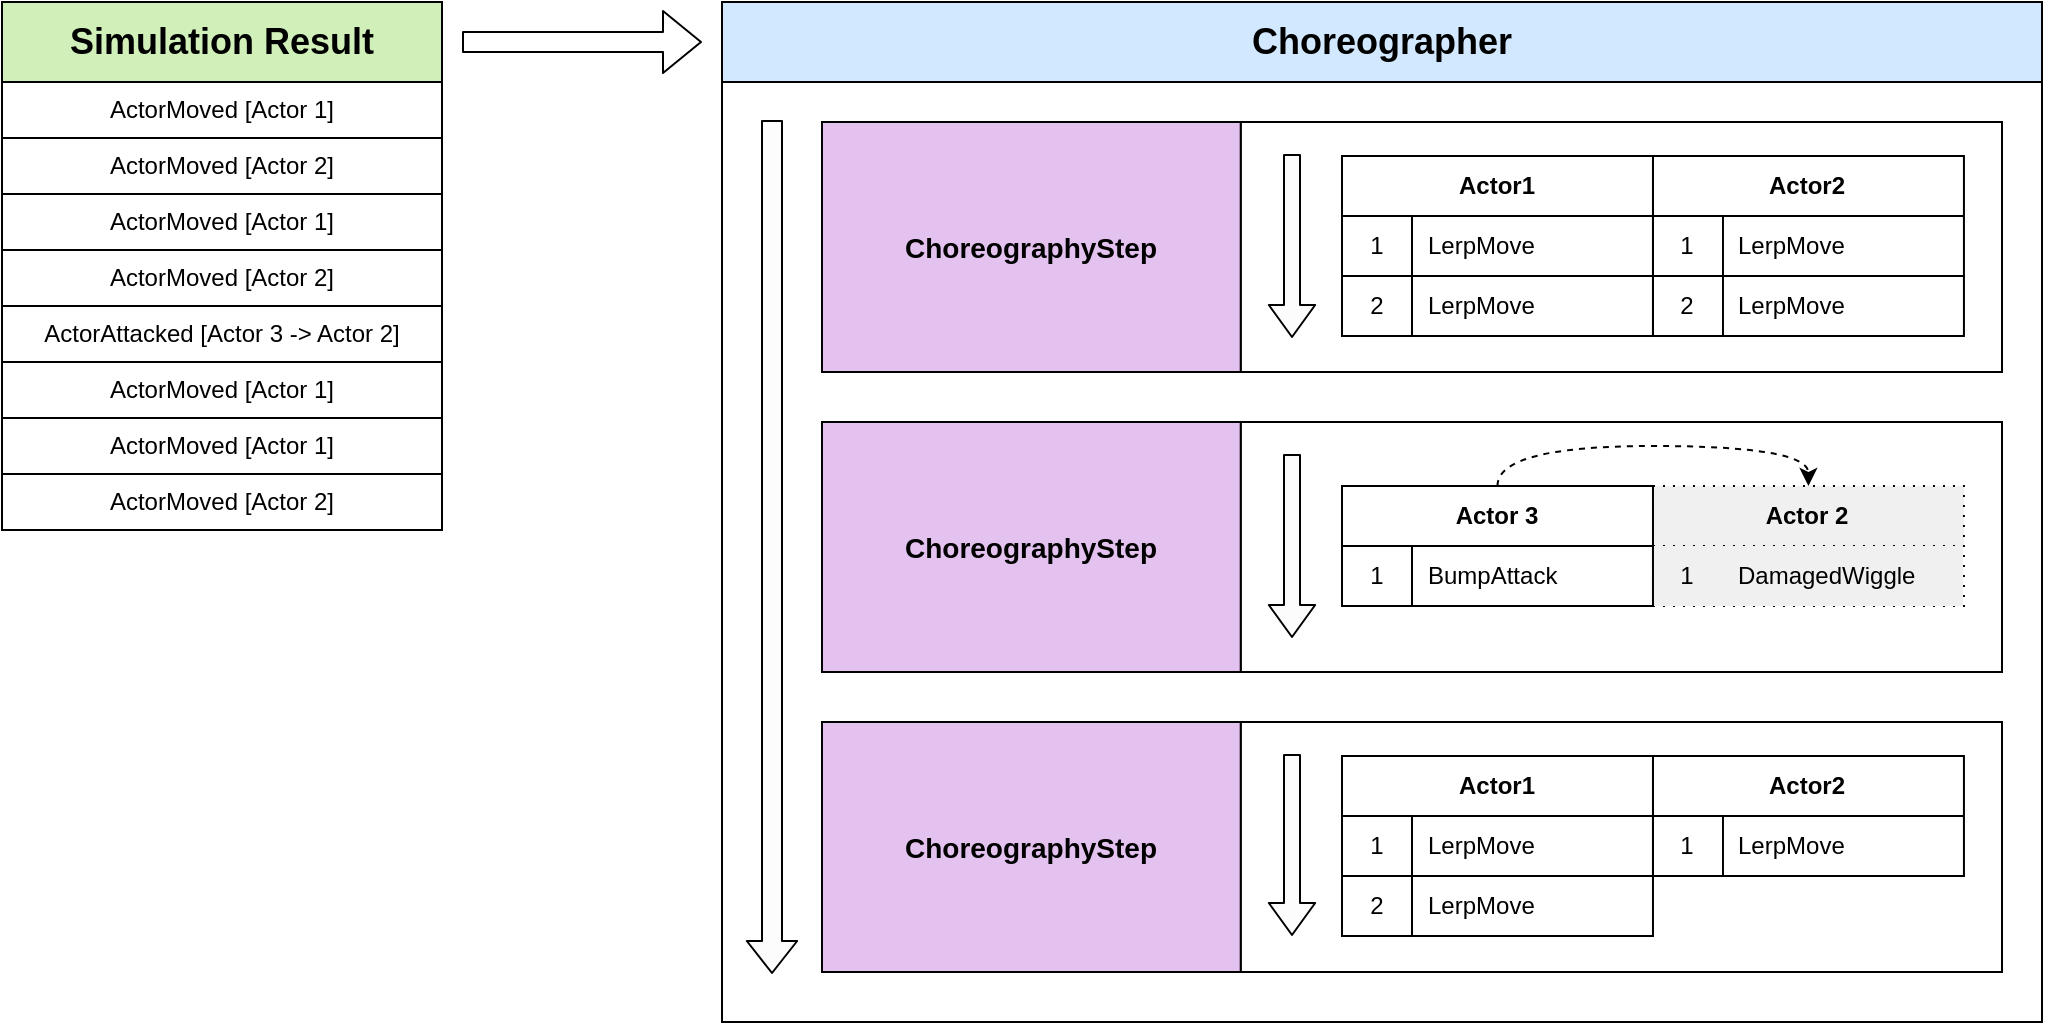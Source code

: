 <mxfile version="13.3.6" type="device"><diagram id="U3pj-1Ayf8hVvgpEcyo1" name="Page-1"><mxGraphModel dx="1185" dy="641" grid="1" gridSize="10" guides="1" tooltips="1" connect="1" arrows="1" fold="1" page="1" pageScale="1" pageWidth="850" pageHeight="1100" math="0" shadow="0"><root><mxCell id="0"/><mxCell id="1" parent="0"/><mxCell id="A-Leleq0GdTwZKGm6zOS-128" value="" style="shape=flexArrow;endArrow=classic;html=1;fontColor=#000000;" edge="1" parent="1"><mxGeometry width="50" height="50" relative="1" as="geometry"><mxPoint x="230" y="20" as="sourcePoint"/><mxPoint x="350" y="20" as="targetPoint"/></mxGeometry></mxCell><mxCell id="A-Leleq0GdTwZKGm6zOS-135" value="" style="group" vertex="1" connectable="0" parent="1"><mxGeometry width="220" height="180" as="geometry"/></mxCell><mxCell id="A-Leleq0GdTwZKGm6zOS-4" value="" style="shape=table;html=1;whiteSpace=wrap;startSize=0;container=1;collapsible=0;childLayout=tableLayout;" vertex="1" parent="A-Leleq0GdTwZKGm6zOS-135"><mxGeometry y="40" width="220" height="224" as="geometry"/></mxCell><mxCell id="A-Leleq0GdTwZKGm6zOS-19" style="shape=partialRectangle;html=1;whiteSpace=wrap;collapsible=0;dropTarget=0;pointerEvents=0;fillColor=none;top=0;left=0;bottom=0;right=0;points=[[0,0.5],[1,0.5]];portConstraint=eastwest;" vertex="1" parent="A-Leleq0GdTwZKGm6zOS-4"><mxGeometry width="220" height="28" as="geometry"/></mxCell><mxCell id="A-Leleq0GdTwZKGm6zOS-20" value="ActorMoved [Actor 1]" style="shape=partialRectangle;html=1;whiteSpace=wrap;connectable=0;fillColor=none;top=0;left=0;bottom=0;right=0;overflow=hidden;" vertex="1" parent="A-Leleq0GdTwZKGm6zOS-19"><mxGeometry width="220" height="28" as="geometry"/></mxCell><mxCell id="A-Leleq0GdTwZKGm6zOS-17" style="shape=partialRectangle;html=1;whiteSpace=wrap;collapsible=0;dropTarget=0;pointerEvents=0;fillColor=none;top=0;left=0;bottom=0;right=0;points=[[0,0.5],[1,0.5]];portConstraint=eastwest;" vertex="1" parent="A-Leleq0GdTwZKGm6zOS-4"><mxGeometry y="28" width="220" height="28" as="geometry"/></mxCell><mxCell id="A-Leleq0GdTwZKGm6zOS-18" value="&lt;span&gt;ActorMoved [Actor 2]&lt;/span&gt;" style="shape=partialRectangle;html=1;whiteSpace=wrap;connectable=0;fillColor=none;top=0;left=0;bottom=0;right=0;overflow=hidden;" vertex="1" parent="A-Leleq0GdTwZKGm6zOS-17"><mxGeometry width="220" height="28" as="geometry"/></mxCell><mxCell id="A-Leleq0GdTwZKGm6zOS-9" value="" style="shape=partialRectangle;html=1;whiteSpace=wrap;collapsible=0;dropTarget=0;pointerEvents=0;fillColor=none;top=0;left=0;bottom=0;right=0;points=[[0,0.5],[1,0.5]];portConstraint=eastwest;" vertex="1" parent="A-Leleq0GdTwZKGm6zOS-4"><mxGeometry y="56" width="220" height="28" as="geometry"/></mxCell><mxCell id="A-Leleq0GdTwZKGm6zOS-10" value="&lt;span&gt;ActorMoved [Actor 1]&lt;/span&gt;" style="shape=partialRectangle;html=1;whiteSpace=wrap;connectable=0;fillColor=none;top=0;left=0;bottom=0;right=0;overflow=hidden;" vertex="1" parent="A-Leleq0GdTwZKGm6zOS-9"><mxGeometry width="220" height="28" as="geometry"/></mxCell><mxCell id="A-Leleq0GdTwZKGm6zOS-13" value="" style="shape=partialRectangle;html=1;whiteSpace=wrap;collapsible=0;dropTarget=0;pointerEvents=0;fillColor=none;top=0;left=0;bottom=0;right=0;points=[[0,0.5],[1,0.5]];portConstraint=eastwest;" vertex="1" parent="A-Leleq0GdTwZKGm6zOS-4"><mxGeometry y="84" width="220" height="28" as="geometry"/></mxCell><mxCell id="A-Leleq0GdTwZKGm6zOS-14" value="&lt;span&gt;ActorMoved [Actor 2]&lt;/span&gt;" style="shape=partialRectangle;html=1;whiteSpace=wrap;connectable=0;fillColor=none;top=0;left=0;bottom=0;right=0;overflow=hidden;" vertex="1" parent="A-Leleq0GdTwZKGm6zOS-13"><mxGeometry width="220" height="28" as="geometry"/></mxCell><mxCell id="A-Leleq0GdTwZKGm6zOS-5" value="" style="shape=partialRectangle;html=1;whiteSpace=wrap;collapsible=0;dropTarget=0;pointerEvents=0;fillColor=none;top=0;left=0;bottom=0;right=0;points=[[0,0.5],[1,0.5]];portConstraint=eastwest;" vertex="1" parent="A-Leleq0GdTwZKGm6zOS-4"><mxGeometry y="112" width="220" height="28" as="geometry"/></mxCell><mxCell id="A-Leleq0GdTwZKGm6zOS-6" value="ActorAttacked [Actor 3 -&amp;gt; Actor 2]" style="shape=partialRectangle;html=1;whiteSpace=wrap;connectable=0;fillColor=none;top=0;left=0;bottom=0;right=0;overflow=hidden;" vertex="1" parent="A-Leleq0GdTwZKGm6zOS-5"><mxGeometry width="220" height="28" as="geometry"/></mxCell><mxCell id="A-Leleq0GdTwZKGm6zOS-138" style="shape=partialRectangle;html=1;whiteSpace=wrap;collapsible=0;dropTarget=0;pointerEvents=0;fillColor=none;top=0;left=0;bottom=0;right=0;points=[[0,0.5],[1,0.5]];portConstraint=eastwest;" vertex="1" parent="A-Leleq0GdTwZKGm6zOS-4"><mxGeometry y="140" width="220" height="28" as="geometry"/></mxCell><mxCell id="A-Leleq0GdTwZKGm6zOS-139" value="&lt;span&gt;ActorMoved [Actor 1]&lt;/span&gt;" style="shape=partialRectangle;html=1;whiteSpace=wrap;connectable=0;fillColor=none;top=0;left=0;bottom=0;right=0;overflow=hidden;" vertex="1" parent="A-Leleq0GdTwZKGm6zOS-138"><mxGeometry width="220" height="28" as="geometry"/></mxCell><mxCell id="A-Leleq0GdTwZKGm6zOS-140" style="shape=partialRectangle;html=1;whiteSpace=wrap;collapsible=0;dropTarget=0;pointerEvents=0;fillColor=none;top=0;left=0;bottom=0;right=0;points=[[0,0.5],[1,0.5]];portConstraint=eastwest;" vertex="1" parent="A-Leleq0GdTwZKGm6zOS-4"><mxGeometry y="168" width="220" height="28" as="geometry"/></mxCell><mxCell id="A-Leleq0GdTwZKGm6zOS-141" value="ActorMoved [Actor 1]" style="shape=partialRectangle;html=1;whiteSpace=wrap;connectable=0;fillColor=none;top=0;left=0;bottom=0;right=0;overflow=hidden;" vertex="1" parent="A-Leleq0GdTwZKGm6zOS-140"><mxGeometry width="220" height="28" as="geometry"/></mxCell><mxCell id="A-Leleq0GdTwZKGm6zOS-161" style="shape=partialRectangle;html=1;whiteSpace=wrap;collapsible=0;dropTarget=0;pointerEvents=0;fillColor=none;top=0;left=0;bottom=0;right=0;points=[[0,0.5],[1,0.5]];portConstraint=eastwest;" vertex="1" parent="A-Leleq0GdTwZKGm6zOS-4"><mxGeometry y="196" width="220" height="28" as="geometry"/></mxCell><mxCell id="A-Leleq0GdTwZKGm6zOS-162" value="ActorMoved [Actor 2]" style="shape=partialRectangle;html=1;whiteSpace=wrap;connectable=0;fillColor=none;top=0;left=0;bottom=0;right=0;overflow=hidden;" vertex="1" parent="A-Leleq0GdTwZKGm6zOS-161"><mxGeometry width="220" height="28" as="geometry"/></mxCell><mxCell id="A-Leleq0GdTwZKGm6zOS-134" value="&lt;b&gt;&lt;font style=&quot;font-size: 18px&quot;&gt;Simulation Result&lt;/font&gt;&lt;/b&gt;" style="rounded=0;whiteSpace=wrap;html=1;shadow=0;glass=0;comic=0;sketch=0;strokeWidth=1;gradientColor=none;fontColor=#000000;fillColor=#D1F0B9;" vertex="1" parent="A-Leleq0GdTwZKGm6zOS-135"><mxGeometry width="220" height="40" as="geometry"/></mxCell><mxCell id="A-Leleq0GdTwZKGm6zOS-137" value="" style="group" vertex="1" connectable="0" parent="1"><mxGeometry x="360" width="660" height="510" as="geometry"/></mxCell><mxCell id="A-Leleq0GdTwZKGm6zOS-60" value="&lt;b&gt;&lt;font style=&quot;font-size: 18px&quot;&gt;Choreographer&lt;/font&gt;&lt;/b&gt;" style="rounded=0;whiteSpace=wrap;html=1;glass=0;shadow=0;sketch=0;perimeter=stepPerimeter;comic=0;fillColor=#D1E8FF;" vertex="1" parent="A-Leleq0GdTwZKGm6zOS-137"><mxGeometry width="660" height="40" as="geometry"/></mxCell><mxCell id="A-Leleq0GdTwZKGm6zOS-61" value="" style="rounded=0;whiteSpace=wrap;html=1;" vertex="1" parent="A-Leleq0GdTwZKGm6zOS-137"><mxGeometry y="40" width="660" height="470" as="geometry"/></mxCell><mxCell id="A-Leleq0GdTwZKGm6zOS-83" value="" style="group" vertex="1" connectable="0" parent="A-Leleq0GdTwZKGm6zOS-137"><mxGeometry x="50" y="210" width="590" height="125" as="geometry"/></mxCell><mxCell id="A-Leleq0GdTwZKGm6zOS-84" value="" style="rounded=0;whiteSpace=wrap;html=1;" vertex="1" parent="A-Leleq0GdTwZKGm6zOS-83"><mxGeometry x="209.355" width="380.645" height="125" as="geometry"/></mxCell><mxCell id="A-Leleq0GdTwZKGm6zOS-99" value="&lt;b&gt;&lt;font style=&quot;font-size: 14px&quot;&gt;ChoreographyStep&lt;/font&gt;&lt;/b&gt;" style="rounded=0;whiteSpace=wrap;html=1;fillColor=#E4C2F0;" vertex="1" parent="A-Leleq0GdTwZKGm6zOS-83"><mxGeometry width="209.355" height="125" as="geometry"/></mxCell><mxCell id="A-Leleq0GdTwZKGm6zOS-150" value="" style="group" vertex="1" connectable="0" parent="A-Leleq0GdTwZKGm6zOS-83"><mxGeometry x="260" y="32" width="310.97" height="60" as="geometry"/></mxCell><mxCell id="A-Leleq0GdTwZKGm6zOS-121" value="Actor 2" style="shape=table;html=1;whiteSpace=wrap;startSize=30;container=1;collapsible=0;childLayout=tableLayout;fixedRows=1;rowLines=0;fontStyle=1;align=center;columnLines=1;rounded=0;dashed=1;dashPattern=1 4;shadow=0;sketch=0;resizeLast=0;swimlaneFillColor=none;fillColor=#F0F0F0;strokeWidth=1;" vertex="1" parent="A-Leleq0GdTwZKGm6zOS-150"><mxGeometry x="155.485" width="155.485" height="60" as="geometry"/></mxCell><mxCell id="A-Leleq0GdTwZKGm6zOS-122" value="" style="shape=partialRectangle;html=1;whiteSpace=wrap;collapsible=0;dropTarget=0;pointerEvents=0;fillColor=none;top=0;left=0;bottom=1;right=0;points=[[0,0.5],[1,0.5]];portConstraint=eastwest;strokeColor=none;" vertex="1" parent="A-Leleq0GdTwZKGm6zOS-121"><mxGeometry y="30" width="155.485" height="30" as="geometry"/></mxCell><mxCell id="A-Leleq0GdTwZKGm6zOS-123" value="1" style="shape=partialRectangle;html=1;whiteSpace=wrap;connectable=0;top=0;left=0;bottom=0;right=0;overflow=hidden;fillColor=#F0F0F0;" vertex="1" parent="A-Leleq0GdTwZKGm6zOS-122"><mxGeometry width="35" height="30" as="geometry"/></mxCell><mxCell id="A-Leleq0GdTwZKGm6zOS-124" value="DamagedWiggle" style="shape=partialRectangle;html=1;whiteSpace=wrap;connectable=0;top=0;left=0;bottom=0;right=0;align=left;spacingLeft=6;overflow=hidden;fillColor=#F0F0F0;" vertex="1" parent="A-Leleq0GdTwZKGm6zOS-122"><mxGeometry x="35" width="120" height="30" as="geometry"/></mxCell><mxCell id="A-Leleq0GdTwZKGm6zOS-158" style="edgeStyle=orthogonalEdgeStyle;rounded=0;sketch=0;orthogonalLoop=1;jettySize=auto;html=1;exitX=0.5;exitY=0;exitDx=0;exitDy=0;entryX=0.5;entryY=0;entryDx=0;entryDy=0;startArrow=none;startFill=0;sourcePerimeterSpacing=0;endArrow=classic;endFill=1;targetPerimeterSpacing=0;strokeColor=#000000;strokeWidth=1;fillColor=#FCFCFC;gradientColor=none;fontColor=#000000;curved=1;dashed=1;shadow=0;" edge="1" parent="A-Leleq0GdTwZKGm6zOS-150" source="A-Leleq0GdTwZKGm6zOS-92" target="A-Leleq0GdTwZKGm6zOS-121"><mxGeometry relative="1" as="geometry"/></mxCell><mxCell id="A-Leleq0GdTwZKGm6zOS-92" value="Actor 3" style="shape=table;html=1;whiteSpace=wrap;startSize=30;container=1;collapsible=0;childLayout=tableLayout;fixedRows=1;rowLines=1;fontStyle=1;align=center;columnLines=1;rounded=0;" vertex="1" parent="A-Leleq0GdTwZKGm6zOS-150"><mxGeometry width="155.485" height="60" as="geometry"/></mxCell><mxCell id="A-Leleq0GdTwZKGm6zOS-93" value="" style="shape=partialRectangle;html=1;whiteSpace=wrap;collapsible=0;dropTarget=0;pointerEvents=0;fillColor=none;top=0;left=0;bottom=1;right=0;points=[[0,0.5],[1,0.5]];portConstraint=eastwest;" vertex="1" parent="A-Leleq0GdTwZKGm6zOS-92"><mxGeometry y="30" width="155.485" height="30" as="geometry"/></mxCell><mxCell id="A-Leleq0GdTwZKGm6zOS-94" value="1" style="shape=partialRectangle;html=1;whiteSpace=wrap;connectable=0;fillColor=none;top=0;left=0;bottom=0;right=0;overflow=hidden;" vertex="1" parent="A-Leleq0GdTwZKGm6zOS-93"><mxGeometry width="35" height="30" as="geometry"/></mxCell><mxCell id="A-Leleq0GdTwZKGm6zOS-95" value="BumpAttack" style="shape=partialRectangle;html=1;whiteSpace=wrap;connectable=0;fillColor=none;top=0;left=0;bottom=0;right=0;align=left;spacingLeft=6;overflow=hidden;" vertex="1" parent="A-Leleq0GdTwZKGm6zOS-93"><mxGeometry x="35" width="120" height="30" as="geometry"/></mxCell><mxCell id="A-Leleq0GdTwZKGm6zOS-156" value="" style="endArrow=classic;html=1;strokeColor=#000000;strokeWidth=1;gradientColor=none;fontColor=#000000;shape=flexArrow;fillColor=#FCFCFC;endWidth=14.167;endSize=5;startSize=6;targetPerimeterSpacing=0;backgroundOutline=0;width=8;" edge="1" parent="A-Leleq0GdTwZKGm6zOS-83"><mxGeometry width="50" height="50" relative="1" as="geometry"><mxPoint x="235" y="16" as="sourcePoint"/><mxPoint x="235" y="108" as="targetPoint"/></mxGeometry></mxCell><mxCell id="A-Leleq0GdTwZKGm6zOS-65" value="" style="group" vertex="1" connectable="0" parent="A-Leleq0GdTwZKGm6zOS-137"><mxGeometry x="50" y="360" width="590" height="125" as="geometry"/></mxCell><mxCell id="A-Leleq0GdTwZKGm6zOS-66" value="" style="rounded=0;whiteSpace=wrap;html=1;" vertex="1" parent="A-Leleq0GdTwZKGm6zOS-65"><mxGeometry x="209.355" width="380.645" height="125" as="geometry"/></mxCell><mxCell id="A-Leleq0GdTwZKGm6zOS-81" value="&lt;b&gt;&lt;font style=&quot;font-size: 14px&quot;&gt;ChoreographyStep&lt;/font&gt;&lt;/b&gt;" style="rounded=0;whiteSpace=wrap;html=1;fillColor=#E4C2F0;" vertex="1" parent="A-Leleq0GdTwZKGm6zOS-65"><mxGeometry width="209.355" height="125" as="geometry"/></mxCell><mxCell id="A-Leleq0GdTwZKGm6zOS-151" value="" style="group" vertex="1" connectable="0" parent="A-Leleq0GdTwZKGm6zOS-65"><mxGeometry x="260" y="17" width="310.97" height="90" as="geometry"/></mxCell><mxCell id="A-Leleq0GdTwZKGm6zOS-67" value="Actor2" style="shape=table;html=1;whiteSpace=wrap;startSize=30;container=1;collapsible=0;childLayout=tableLayout;fixedRows=1;rowLines=1;fontStyle=1;align=center;columnLines=1;rounded=0;" vertex="1" parent="A-Leleq0GdTwZKGm6zOS-151"><mxGeometry x="155.485" width="155.485" height="60" as="geometry"/></mxCell><mxCell id="A-Leleq0GdTwZKGm6zOS-68" value="" style="shape=partialRectangle;html=1;whiteSpace=wrap;collapsible=0;dropTarget=0;pointerEvents=0;fillColor=none;top=0;left=0;bottom=1;right=0;points=[[0,0.5],[1,0.5]];portConstraint=eastwest;" vertex="1" parent="A-Leleq0GdTwZKGm6zOS-67"><mxGeometry y="30" width="155.485" height="30" as="geometry"/></mxCell><mxCell id="A-Leleq0GdTwZKGm6zOS-69" value="1" style="shape=partialRectangle;html=1;whiteSpace=wrap;connectable=0;fillColor=none;top=0;left=0;bottom=0;right=0;overflow=hidden;" vertex="1" parent="A-Leleq0GdTwZKGm6zOS-68"><mxGeometry width="35" height="30" as="geometry"/></mxCell><mxCell id="A-Leleq0GdTwZKGm6zOS-70" value="LerpMove" style="shape=partialRectangle;html=1;whiteSpace=wrap;connectable=0;fillColor=none;top=0;left=0;bottom=0;right=0;align=left;spacingLeft=6;overflow=hidden;" vertex="1" parent="A-Leleq0GdTwZKGm6zOS-68"><mxGeometry x="35" width="120" height="30" as="geometry"/></mxCell><mxCell id="A-Leleq0GdTwZKGm6zOS-74" value="Actor1" style="shape=table;html=1;whiteSpace=wrap;startSize=30;container=1;collapsible=0;childLayout=tableLayout;fixedRows=1;rowLines=1;fontStyle=1;align=center;columnLines=1;rounded=0;" vertex="1" parent="A-Leleq0GdTwZKGm6zOS-151"><mxGeometry width="155.485" height="90" as="geometry"/></mxCell><mxCell id="A-Leleq0GdTwZKGm6zOS-75" value="" style="shape=partialRectangle;html=1;whiteSpace=wrap;collapsible=0;dropTarget=0;pointerEvents=0;fillColor=none;top=0;left=0;bottom=1;right=0;points=[[0,0.5],[1,0.5]];portConstraint=eastwest;" vertex="1" parent="A-Leleq0GdTwZKGm6zOS-74"><mxGeometry y="30" width="155.485" height="30" as="geometry"/></mxCell><mxCell id="A-Leleq0GdTwZKGm6zOS-76" value="1" style="shape=partialRectangle;html=1;whiteSpace=wrap;connectable=0;fillColor=none;top=0;left=0;bottom=0;right=0;overflow=hidden;" vertex="1" parent="A-Leleq0GdTwZKGm6zOS-75"><mxGeometry width="35" height="30" as="geometry"/></mxCell><mxCell id="A-Leleq0GdTwZKGm6zOS-77" value="LerpMove" style="shape=partialRectangle;html=1;whiteSpace=wrap;connectable=0;fillColor=none;top=0;left=0;bottom=0;right=0;align=left;spacingLeft=6;overflow=hidden;" vertex="1" parent="A-Leleq0GdTwZKGm6zOS-75"><mxGeometry x="35" width="120" height="30" as="geometry"/></mxCell><mxCell id="A-Leleq0GdTwZKGm6zOS-78" value="" style="shape=partialRectangle;html=1;whiteSpace=wrap;collapsible=0;dropTarget=0;pointerEvents=0;fillColor=none;top=0;left=0;bottom=0;right=0;points=[[0,0.5],[1,0.5]];portConstraint=eastwest;" vertex="1" parent="A-Leleq0GdTwZKGm6zOS-74"><mxGeometry y="60" width="155.485" height="30" as="geometry"/></mxCell><mxCell id="A-Leleq0GdTwZKGm6zOS-79" value="2" style="shape=partialRectangle;html=1;whiteSpace=wrap;connectable=0;fillColor=none;top=0;left=0;bottom=0;right=0;overflow=hidden;" vertex="1" parent="A-Leleq0GdTwZKGm6zOS-78"><mxGeometry width="35" height="30" as="geometry"/></mxCell><mxCell id="A-Leleq0GdTwZKGm6zOS-80" value="LerpMove" style="shape=partialRectangle;html=1;whiteSpace=wrap;connectable=0;fillColor=none;top=0;left=0;bottom=0;right=0;align=left;spacingLeft=6;overflow=hidden;" vertex="1" parent="A-Leleq0GdTwZKGm6zOS-78"><mxGeometry x="35" width="120" height="30" as="geometry"/></mxCell><mxCell id="A-Leleq0GdTwZKGm6zOS-157" value="" style="endArrow=classic;html=1;strokeColor=#000000;strokeWidth=1;gradientColor=none;fontColor=#000000;shape=flexArrow;fillColor=#FCFCFC;endWidth=14.167;endSize=5;startSize=6;targetPerimeterSpacing=0;backgroundOutline=0;width=8;" edge="1" parent="A-Leleq0GdTwZKGm6zOS-65"><mxGeometry width="50" height="50" relative="1" as="geometry"><mxPoint x="235" y="16" as="sourcePoint"/><mxPoint x="235" y="107" as="targetPoint"/></mxGeometry></mxCell><mxCell id="A-Leleq0GdTwZKGm6zOS-103" value="" style="group" vertex="1" connectable="0" parent="A-Leleq0GdTwZKGm6zOS-137"><mxGeometry x="50" y="60" width="590" height="125" as="geometry"/></mxCell><mxCell id="A-Leleq0GdTwZKGm6zOS-104" value="" style="rounded=0;whiteSpace=wrap;html=1;" vertex="1" parent="A-Leleq0GdTwZKGm6zOS-103"><mxGeometry x="209.355" width="380.645" height="125" as="geometry"/></mxCell><mxCell id="A-Leleq0GdTwZKGm6zOS-119" value="&lt;b&gt;&lt;font style=&quot;font-size: 14px&quot;&gt;ChoreographyStep&lt;/font&gt;&lt;/b&gt;" style="rounded=0;whiteSpace=wrap;html=1;fillColor=#E4C2F0;" vertex="1" parent="A-Leleq0GdTwZKGm6zOS-103"><mxGeometry width="209.355" height="125" as="geometry"/></mxCell><mxCell id="A-Leleq0GdTwZKGm6zOS-149" value="" style="group" vertex="1" connectable="0" parent="A-Leleq0GdTwZKGm6zOS-103"><mxGeometry x="260" y="17" width="310.97" height="90" as="geometry"/></mxCell><mxCell id="A-Leleq0GdTwZKGm6zOS-105" value="Actor2" style="shape=table;html=1;whiteSpace=wrap;startSize=30;container=1;collapsible=0;childLayout=tableLayout;fixedRows=1;rowLines=1;fontStyle=1;align=center;columnLines=1;rounded=0;" vertex="1" parent="A-Leleq0GdTwZKGm6zOS-149"><mxGeometry x="155.485" width="155.485" height="90" as="geometry"/></mxCell><mxCell id="A-Leleq0GdTwZKGm6zOS-106" value="" style="shape=partialRectangle;html=1;whiteSpace=wrap;collapsible=0;dropTarget=0;pointerEvents=0;fillColor=none;top=0;left=0;bottom=1;right=0;points=[[0,0.5],[1,0.5]];portConstraint=eastwest;" vertex="1" parent="A-Leleq0GdTwZKGm6zOS-105"><mxGeometry y="30" width="155.485" height="30" as="geometry"/></mxCell><mxCell id="A-Leleq0GdTwZKGm6zOS-107" value="1" style="shape=partialRectangle;html=1;whiteSpace=wrap;connectable=0;fillColor=none;top=0;left=0;bottom=0;right=0;overflow=hidden;" vertex="1" parent="A-Leleq0GdTwZKGm6zOS-106"><mxGeometry width="35" height="30" as="geometry"/></mxCell><mxCell id="A-Leleq0GdTwZKGm6zOS-108" value="LerpMove" style="shape=partialRectangle;html=1;whiteSpace=wrap;connectable=0;fillColor=none;top=0;left=0;bottom=0;right=0;align=left;spacingLeft=6;overflow=hidden;" vertex="1" parent="A-Leleq0GdTwZKGm6zOS-106"><mxGeometry x="35" width="120" height="30" as="geometry"/></mxCell><mxCell id="A-Leleq0GdTwZKGm6zOS-109" value="" style="shape=partialRectangle;html=1;whiteSpace=wrap;collapsible=0;dropTarget=0;pointerEvents=0;fillColor=none;top=0;left=0;bottom=0;right=0;points=[[0,0.5],[1,0.5]];portConstraint=eastwest;" vertex="1" parent="A-Leleq0GdTwZKGm6zOS-105"><mxGeometry y="60" width="155.485" height="30" as="geometry"/></mxCell><mxCell id="A-Leleq0GdTwZKGm6zOS-110" value="2" style="shape=partialRectangle;html=1;whiteSpace=wrap;connectable=0;fillColor=none;top=0;left=0;bottom=0;right=0;overflow=hidden;" vertex="1" parent="A-Leleq0GdTwZKGm6zOS-109"><mxGeometry width="35" height="30" as="geometry"/></mxCell><mxCell id="A-Leleq0GdTwZKGm6zOS-111" value="LerpMove" style="shape=partialRectangle;html=1;whiteSpace=wrap;connectable=0;fillColor=none;top=0;left=0;bottom=0;right=0;align=left;spacingLeft=6;overflow=hidden;" vertex="1" parent="A-Leleq0GdTwZKGm6zOS-109"><mxGeometry x="35" width="120" height="30" as="geometry"/></mxCell><mxCell id="A-Leleq0GdTwZKGm6zOS-112" value="Actor1" style="shape=table;html=1;whiteSpace=wrap;startSize=30;container=1;collapsible=0;childLayout=tableLayout;fixedRows=1;rowLines=1;fontStyle=1;align=center;columnLines=1;rounded=0;" vertex="1" parent="A-Leleq0GdTwZKGm6zOS-149"><mxGeometry width="155.485" height="90" as="geometry"/></mxCell><mxCell id="A-Leleq0GdTwZKGm6zOS-113" value="" style="shape=partialRectangle;html=1;whiteSpace=wrap;collapsible=0;dropTarget=0;pointerEvents=0;fillColor=none;top=0;left=0;bottom=1;right=0;points=[[0,0.5],[1,0.5]];portConstraint=eastwest;" vertex="1" parent="A-Leleq0GdTwZKGm6zOS-112"><mxGeometry y="30" width="155.485" height="30" as="geometry"/></mxCell><mxCell id="A-Leleq0GdTwZKGm6zOS-114" value="1" style="shape=partialRectangle;html=1;whiteSpace=wrap;connectable=0;fillColor=none;top=0;left=0;bottom=0;right=0;overflow=hidden;" vertex="1" parent="A-Leleq0GdTwZKGm6zOS-113"><mxGeometry width="35" height="30" as="geometry"/></mxCell><mxCell id="A-Leleq0GdTwZKGm6zOS-115" value="LerpMove" style="shape=partialRectangle;html=1;whiteSpace=wrap;connectable=0;fillColor=none;top=0;left=0;bottom=0;right=0;align=left;spacingLeft=6;overflow=hidden;" vertex="1" parent="A-Leleq0GdTwZKGm6zOS-113"><mxGeometry x="35" width="120" height="30" as="geometry"/></mxCell><mxCell id="A-Leleq0GdTwZKGm6zOS-116" value="" style="shape=partialRectangle;html=1;whiteSpace=wrap;collapsible=0;dropTarget=0;pointerEvents=0;fillColor=none;top=0;left=0;bottom=0;right=0;points=[[0,0.5],[1,0.5]];portConstraint=eastwest;" vertex="1" parent="A-Leleq0GdTwZKGm6zOS-112"><mxGeometry y="60" width="155.485" height="30" as="geometry"/></mxCell><mxCell id="A-Leleq0GdTwZKGm6zOS-117" value="2" style="shape=partialRectangle;html=1;whiteSpace=wrap;connectable=0;fillColor=none;top=0;left=0;bottom=0;right=0;overflow=hidden;" vertex="1" parent="A-Leleq0GdTwZKGm6zOS-116"><mxGeometry width="35" height="30" as="geometry"/></mxCell><mxCell id="A-Leleq0GdTwZKGm6zOS-118" value="LerpMove" style="shape=partialRectangle;html=1;whiteSpace=wrap;connectable=0;fillColor=none;top=0;left=0;bottom=0;right=0;align=left;spacingLeft=6;overflow=hidden;" vertex="1" parent="A-Leleq0GdTwZKGm6zOS-116"><mxGeometry x="35" width="120" height="30" as="geometry"/></mxCell><mxCell id="A-Leleq0GdTwZKGm6zOS-152" value="" style="endArrow=classic;html=1;strokeColor=#000000;strokeWidth=1;gradientColor=none;fontColor=#000000;shape=flexArrow;fillColor=#FCFCFC;endWidth=14.167;endSize=5;startSize=6;targetPerimeterSpacing=0;backgroundOutline=0;width=8;" edge="1" parent="A-Leleq0GdTwZKGm6zOS-103"><mxGeometry width="50" height="50" relative="1" as="geometry"><mxPoint x="235" y="16" as="sourcePoint"/><mxPoint x="235" y="108" as="targetPoint"/></mxGeometry></mxCell><mxCell id="A-Leleq0GdTwZKGm6zOS-148" value="" style="endArrow=classic;html=1;strokeColor=#000000;strokeWidth=1;gradientColor=none;fontColor=#000000;shape=flexArrow;fillColor=#FCFCFC;endWidth=14.167;endSize=5;startSize=6;targetPerimeterSpacing=0;backgroundOutline=0;" edge="1" parent="A-Leleq0GdTwZKGm6zOS-137"><mxGeometry width="50" height="50" relative="1" as="geometry"><mxPoint x="25" y="59" as="sourcePoint"/><mxPoint x="25" y="486" as="targetPoint"/></mxGeometry></mxCell></root></mxGraphModel></diagram></mxfile>